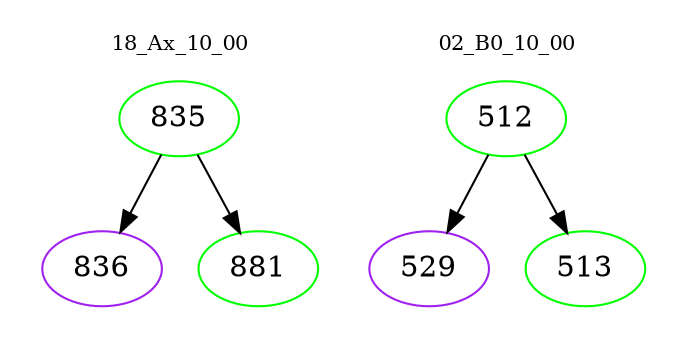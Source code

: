 digraph{
subgraph cluster_0 {
color = white
label = "18_Ax_10_00";
fontsize=10;
T0_835 [label="835", color="green"]
T0_835 -> T0_836 [color="black"]
T0_836 [label="836", color="purple"]
T0_835 -> T0_881 [color="black"]
T0_881 [label="881", color="green"]
}
subgraph cluster_1 {
color = white
label = "02_B0_10_00";
fontsize=10;
T1_512 [label="512", color="green"]
T1_512 -> T1_529 [color="black"]
T1_529 [label="529", color="purple"]
T1_512 -> T1_513 [color="black"]
T1_513 [label="513", color="green"]
}
}
